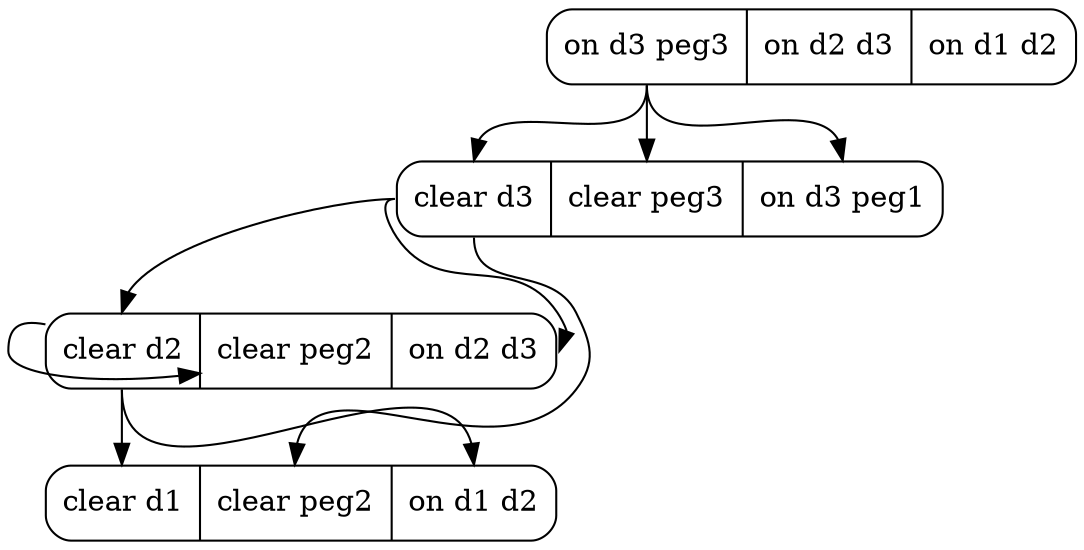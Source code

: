 digraph Tree {
	node [shape=Mrecord];
	 edge [style=solid, color=black];
struct0 [label="<ond3peg3> on d3 peg3|<ond2d3> on d2 d3|<ond1d2> on d1 d2"];
struct1 [label="<cleard3> clear d3|<clearpeg3> clear peg3|<ond3peg1> on d3 peg1"];
struct2 [label="<cleard1> clear d1|<clearpeg2> clear peg2|<ond1d2> on d1 d2"];
struct3 [label="<cleard2> clear d2|<clearpeg2> clear peg2|<ond2d3> on d2 d3"];
struct0:ond3peg3 -> struct1:cleard3;
struct0:ond3peg3 -> struct1:clearpeg3;
struct0:ond3peg3 -> struct1:ond3peg1;
struct3:cleard2 -> struct2:cleard1;
struct3:cleard2 -> struct3:clearpeg2;
struct3:cleard2 -> struct2:ond1d2;
struct1:cleard3 -> struct3:cleard2;
struct1:cleard3 -> struct2:clearpeg2;
struct1:cleard3 -> struct3:ond2d3;
}
